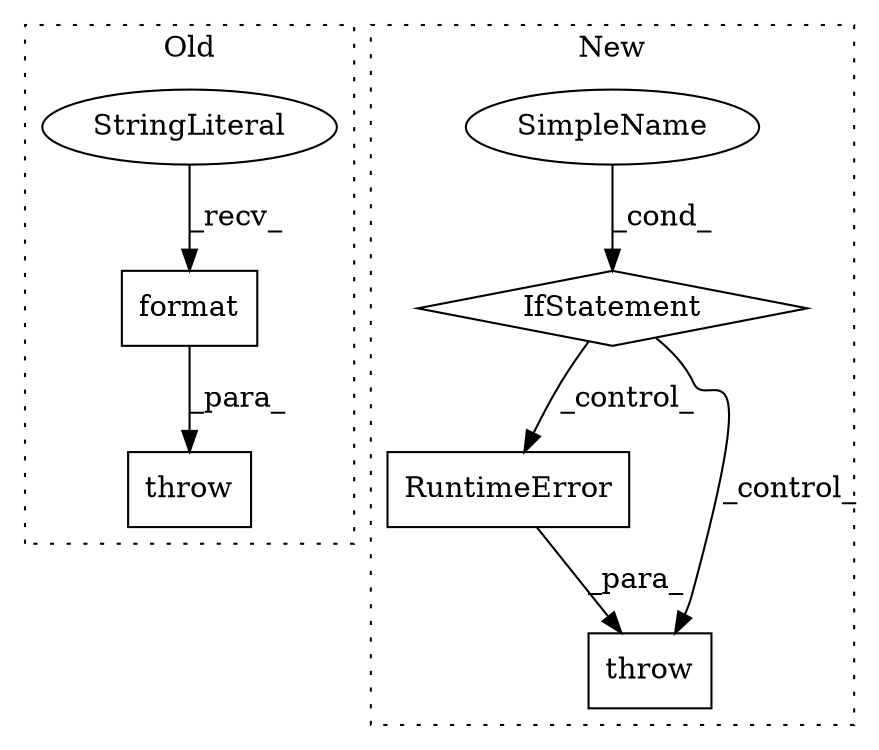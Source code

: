 digraph G {
subgraph cluster0 {
1 [label="format" a="32" s="3054,3094" l="7,1" shape="box"];
3 [label="StringLiteral" a="45" s="2966" l="87" shape="ellipse"];
4 [label="throw" a="53" s="2942" l="6" shape="box"];
label = "Old";
style="dotted";
}
subgraph cluster1 {
2 [label="RuntimeError" a="32" s="2658,2736" l="13,1" shape="box"];
5 [label="throw" a="53" s="2652" l="6" shape="box"];
6 [label="SimpleName" a="42" s="" l="" shape="ellipse"];
7 [label="IfStatement" a="25" s="2627,2642" l="4,2" shape="diamond"];
label = "New";
style="dotted";
}
1 -> 4 [label="_para_"];
2 -> 5 [label="_para_"];
3 -> 1 [label="_recv_"];
6 -> 7 [label="_cond_"];
7 -> 2 [label="_control_"];
7 -> 5 [label="_control_"];
}